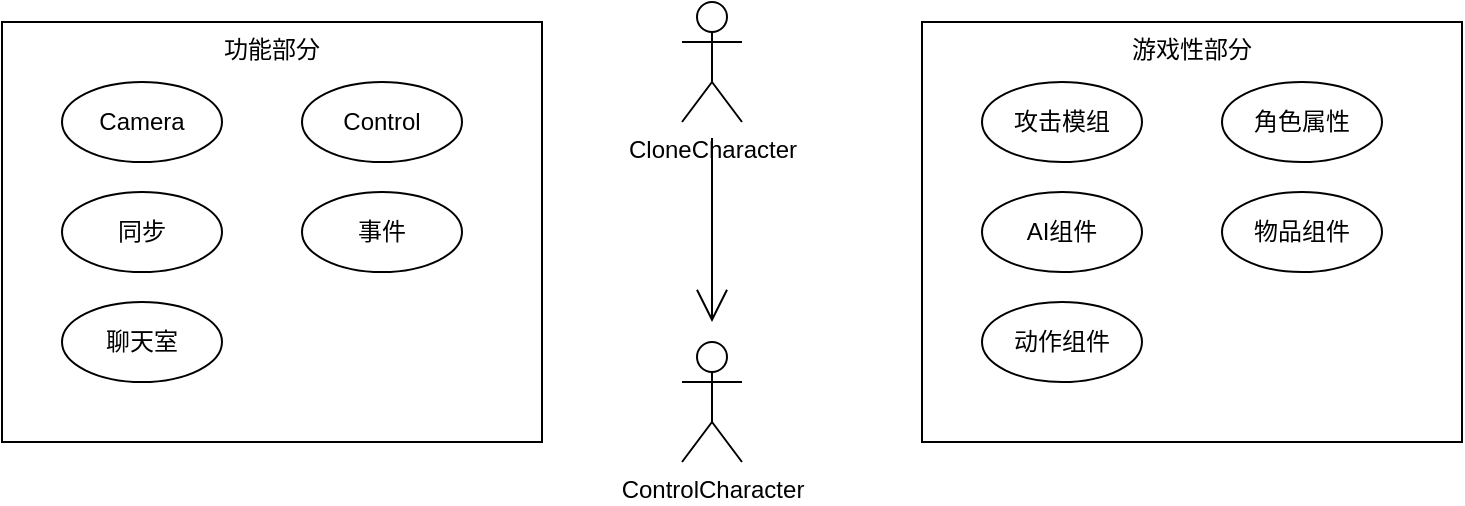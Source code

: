 <mxfile version="15.3.5" type="device"><diagram id="PdjHqkRESn-L8ys3orFD" name="第 1 页"><mxGraphModel dx="1178" dy="676" grid="1" gridSize="10" guides="1" tooltips="1" connect="1" arrows="1" fold="1" page="1" pageScale="1" pageWidth="827" pageHeight="1169" math="0" shadow="0"><root><mxCell id="0"/><mxCell id="1" parent="0"/><mxCell id="lu0ejX4mYc1kobjGlrTh-11" value="&lt;span&gt;游戏性部分&lt;/span&gt;" style="rounded=0;whiteSpace=wrap;html=1;hachureGap=4;pointerEvents=0;verticalAlign=top;" vertex="1" parent="1"><mxGeometry x="490" y="140" width="270" height="210" as="geometry"/></mxCell><mxCell id="lu0ejX4mYc1kobjGlrTh-3" style="edgeStyle=none;curved=1;rounded=0;orthogonalLoop=1;jettySize=auto;html=1;endArrow=open;startSize=14;endSize=14;sourcePerimeterSpacing=8;targetPerimeterSpacing=8;" edge="1" parent="1" source="lu0ejX4mYc1kobjGlrTh-1"><mxGeometry relative="1" as="geometry"><mxPoint x="385" y="290" as="targetPoint"/></mxGeometry></mxCell><mxCell id="lu0ejX4mYc1kobjGlrTh-1" value="CloneCharacter" style="shape=umlActor;verticalLabelPosition=bottom;verticalAlign=top;html=1;outlineConnect=0;hachureGap=4;pointerEvents=0;" vertex="1" parent="1"><mxGeometry x="370" y="130" width="30" height="60" as="geometry"/></mxCell><mxCell id="lu0ejX4mYc1kobjGlrTh-5" value="ControlCharacter" style="shape=umlActor;verticalLabelPosition=bottom;verticalAlign=top;html=1;outlineConnect=0;hachureGap=4;pointerEvents=0;" vertex="1" parent="1"><mxGeometry x="370" y="300" width="30" height="60" as="geometry"/></mxCell><mxCell id="lu0ejX4mYc1kobjGlrTh-10" value="攻击模组" style="ellipse;whiteSpace=wrap;html=1;hachureGap=4;pointerEvents=0;" vertex="1" parent="1"><mxGeometry x="520" y="170" width="80" height="40" as="geometry"/></mxCell><mxCell id="lu0ejX4mYc1kobjGlrTh-12" value="角色属性" style="ellipse;whiteSpace=wrap;html=1;hachureGap=4;pointerEvents=0;" vertex="1" parent="1"><mxGeometry x="640" y="170" width="80" height="40" as="geometry"/></mxCell><mxCell id="lu0ejX4mYc1kobjGlrTh-13" value="AI组件" style="ellipse;whiteSpace=wrap;html=1;hachureGap=4;pointerEvents=0;" vertex="1" parent="1"><mxGeometry x="520" y="225" width="80" height="40" as="geometry"/></mxCell><mxCell id="lu0ejX4mYc1kobjGlrTh-14" value="物品组件" style="ellipse;whiteSpace=wrap;html=1;hachureGap=4;pointerEvents=0;" vertex="1" parent="1"><mxGeometry x="640" y="225" width="80" height="40" as="geometry"/></mxCell><mxCell id="lu0ejX4mYc1kobjGlrTh-15" value="动作组件" style="ellipse;whiteSpace=wrap;html=1;hachureGap=4;pointerEvents=0;" vertex="1" parent="1"><mxGeometry x="520" y="280" width="80" height="40" as="geometry"/></mxCell><mxCell id="lu0ejX4mYc1kobjGlrTh-16" value="&lt;span&gt;功能部分&lt;/span&gt;" style="rounded=0;whiteSpace=wrap;html=1;hachureGap=4;pointerEvents=0;verticalAlign=top;" vertex="1" parent="1"><mxGeometry x="30" y="140" width="270" height="210" as="geometry"/></mxCell><mxCell id="lu0ejX4mYc1kobjGlrTh-17" value="Camera" style="ellipse;whiteSpace=wrap;html=1;hachureGap=4;pointerEvents=0;" vertex="1" parent="1"><mxGeometry x="60" y="170" width="80" height="40" as="geometry"/></mxCell><mxCell id="lu0ejX4mYc1kobjGlrTh-18" value="Control" style="ellipse;whiteSpace=wrap;html=1;hachureGap=4;pointerEvents=0;" vertex="1" parent="1"><mxGeometry x="180" y="170" width="80" height="40" as="geometry"/></mxCell><mxCell id="lu0ejX4mYc1kobjGlrTh-19" value="同步" style="ellipse;whiteSpace=wrap;html=1;hachureGap=4;pointerEvents=0;" vertex="1" parent="1"><mxGeometry x="60" y="225" width="80" height="40" as="geometry"/></mxCell><mxCell id="lu0ejX4mYc1kobjGlrTh-20" value="事件" style="ellipse;whiteSpace=wrap;html=1;hachureGap=4;pointerEvents=0;" vertex="1" parent="1"><mxGeometry x="180" y="225" width="80" height="40" as="geometry"/></mxCell><mxCell id="lu0ejX4mYc1kobjGlrTh-21" value="聊天室" style="ellipse;whiteSpace=wrap;html=1;hachureGap=4;pointerEvents=0;" vertex="1" parent="1"><mxGeometry x="60" y="280" width="80" height="40" as="geometry"/></mxCell></root></mxGraphModel></diagram></mxfile>